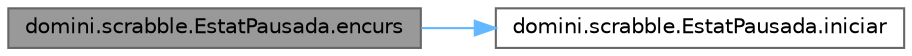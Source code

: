 digraph "domini.scrabble.EstatPausada.encurs"
{
 // INTERACTIVE_SVG=YES
 // LATEX_PDF_SIZE
  bgcolor="transparent";
  edge [fontname=Helvetica,fontsize=10,labelfontname=Helvetica,labelfontsize=10];
  node [fontname=Helvetica,fontsize=10,shape=box,height=0.2,width=0.4];
  rankdir="LR";
  Node1 [id="Node000001",label="domini.scrabble.EstatPausada.encurs",height=0.2,width=0.4,color="gray40", fillcolor="grey60", style="filled", fontcolor="black",tooltip="Realitza les accions necessàries per guardar la partida."];
  Node1 -> Node2 [id="edge1_Node000001_Node000002",color="steelblue1",style="solid",tooltip=" "];
  Node2 [id="Node000002",label="domini.scrabble.EstatPausada.iniciar",height=0.2,width=0.4,color="grey40", fillcolor="white", style="filled",URL="$classdomini_1_1scrabble_1_1_estat_pausada.html#a61aef9b095c724cd148eabfcf61f85ab",tooltip="Realitza les accions necessàries per iniciar la partida."];
}
